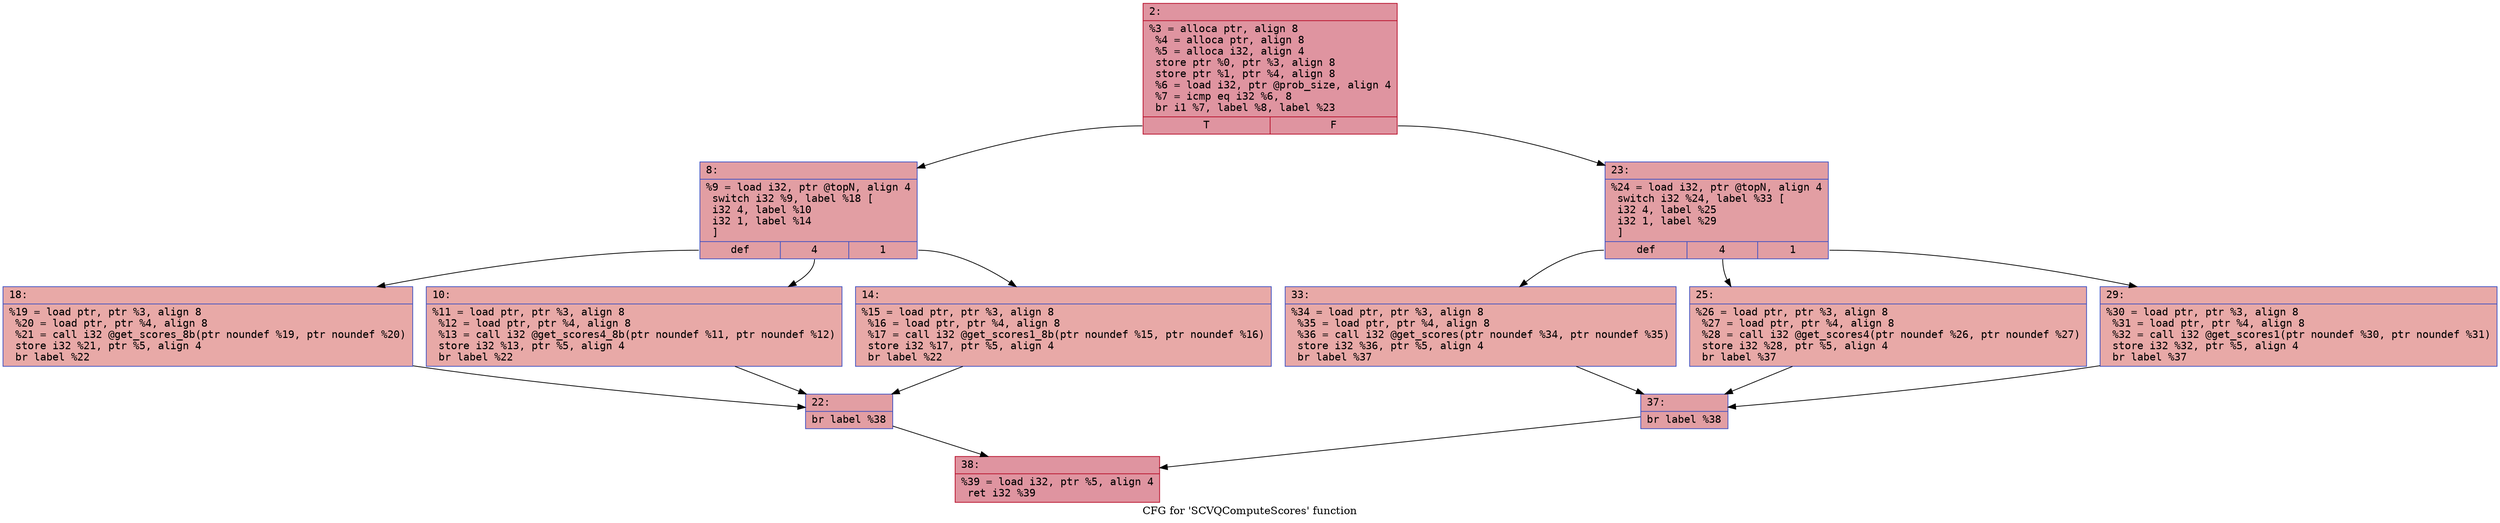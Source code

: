 digraph "CFG for 'SCVQComputeScores' function" {
	label="CFG for 'SCVQComputeScores' function";

	Node0x600001f461c0 [shape=record,color="#b70d28ff", style=filled, fillcolor="#b70d2870" fontname="Courier",label="{2:\l|  %3 = alloca ptr, align 8\l  %4 = alloca ptr, align 8\l  %5 = alloca i32, align 4\l  store ptr %0, ptr %3, align 8\l  store ptr %1, ptr %4, align 8\l  %6 = load i32, ptr @prob_size, align 4\l  %7 = icmp eq i32 %6, 8\l  br i1 %7, label %8, label %23\l|{<s0>T|<s1>F}}"];
	Node0x600001f461c0:s0 -> Node0x600001f46210[tooltip="2 -> 8\nProbability 50.00%" ];
	Node0x600001f461c0:s1 -> Node0x600001f463a0[tooltip="2 -> 23\nProbability 50.00%" ];
	Node0x600001f46210 [shape=record,color="#3d50c3ff", style=filled, fillcolor="#be242e70" fontname="Courier",label="{8:\l|  %9 = load i32, ptr @topN, align 4\l  switch i32 %9, label %18 [\l    i32 4, label %10\l    i32 1, label %14\l  ]\l|{<s0>def|<s1>4|<s2>1}}"];
	Node0x600001f46210:s0 -> Node0x600001f46300[tooltip="8 -> 18\nProbability 33.33%" ];
	Node0x600001f46210:s1 -> Node0x600001f46260[tooltip="8 -> 10\nProbability 33.33%" ];
	Node0x600001f46210:s2 -> Node0x600001f462b0[tooltip="8 -> 14\nProbability 33.33%" ];
	Node0x600001f46260 [shape=record,color="#3d50c3ff", style=filled, fillcolor="#ca3b3770" fontname="Courier",label="{10:\l|  %11 = load ptr, ptr %3, align 8\l  %12 = load ptr, ptr %4, align 8\l  %13 = call i32 @get_scores4_8b(ptr noundef %11, ptr noundef %12)\l  store i32 %13, ptr %5, align 4\l  br label %22\l}"];
	Node0x600001f46260 -> Node0x600001f46350[tooltip="10 -> 22\nProbability 100.00%" ];
	Node0x600001f462b0 [shape=record,color="#3d50c3ff", style=filled, fillcolor="#ca3b3770" fontname="Courier",label="{14:\l|  %15 = load ptr, ptr %3, align 8\l  %16 = load ptr, ptr %4, align 8\l  %17 = call i32 @get_scores1_8b(ptr noundef %15, ptr noundef %16)\l  store i32 %17, ptr %5, align 4\l  br label %22\l}"];
	Node0x600001f462b0 -> Node0x600001f46350[tooltip="14 -> 22\nProbability 100.00%" ];
	Node0x600001f46300 [shape=record,color="#3d50c3ff", style=filled, fillcolor="#ca3b3770" fontname="Courier",label="{18:\l|  %19 = load ptr, ptr %3, align 8\l  %20 = load ptr, ptr %4, align 8\l  %21 = call i32 @get_scores_8b(ptr noundef %19, ptr noundef %20)\l  store i32 %21, ptr %5, align 4\l  br label %22\l}"];
	Node0x600001f46300 -> Node0x600001f46350[tooltip="18 -> 22\nProbability 100.00%" ];
	Node0x600001f46350 [shape=record,color="#3d50c3ff", style=filled, fillcolor="#be242e70" fontname="Courier",label="{22:\l|  br label %38\l}"];
	Node0x600001f46350 -> Node0x600001f46530[tooltip="22 -> 38\nProbability 100.00%" ];
	Node0x600001f463a0 [shape=record,color="#3d50c3ff", style=filled, fillcolor="#be242e70" fontname="Courier",label="{23:\l|  %24 = load i32, ptr @topN, align 4\l  switch i32 %24, label %33 [\l    i32 4, label %25\l    i32 1, label %29\l  ]\l|{<s0>def|<s1>4|<s2>1}}"];
	Node0x600001f463a0:s0 -> Node0x600001f46490[tooltip="23 -> 33\nProbability 33.33%" ];
	Node0x600001f463a0:s1 -> Node0x600001f463f0[tooltip="23 -> 25\nProbability 33.33%" ];
	Node0x600001f463a0:s2 -> Node0x600001f46440[tooltip="23 -> 29\nProbability 33.33%" ];
	Node0x600001f463f0 [shape=record,color="#3d50c3ff", style=filled, fillcolor="#ca3b3770" fontname="Courier",label="{25:\l|  %26 = load ptr, ptr %3, align 8\l  %27 = load ptr, ptr %4, align 8\l  %28 = call i32 @get_scores4(ptr noundef %26, ptr noundef %27)\l  store i32 %28, ptr %5, align 4\l  br label %37\l}"];
	Node0x600001f463f0 -> Node0x600001f464e0[tooltip="25 -> 37\nProbability 100.00%" ];
	Node0x600001f46440 [shape=record,color="#3d50c3ff", style=filled, fillcolor="#ca3b3770" fontname="Courier",label="{29:\l|  %30 = load ptr, ptr %3, align 8\l  %31 = load ptr, ptr %4, align 8\l  %32 = call i32 @get_scores1(ptr noundef %30, ptr noundef %31)\l  store i32 %32, ptr %5, align 4\l  br label %37\l}"];
	Node0x600001f46440 -> Node0x600001f464e0[tooltip="29 -> 37\nProbability 100.00%" ];
	Node0x600001f46490 [shape=record,color="#3d50c3ff", style=filled, fillcolor="#ca3b3770" fontname="Courier",label="{33:\l|  %34 = load ptr, ptr %3, align 8\l  %35 = load ptr, ptr %4, align 8\l  %36 = call i32 @get_scores(ptr noundef %34, ptr noundef %35)\l  store i32 %36, ptr %5, align 4\l  br label %37\l}"];
	Node0x600001f46490 -> Node0x600001f464e0[tooltip="33 -> 37\nProbability 100.00%" ];
	Node0x600001f464e0 [shape=record,color="#3d50c3ff", style=filled, fillcolor="#be242e70" fontname="Courier",label="{37:\l|  br label %38\l}"];
	Node0x600001f464e0 -> Node0x600001f46530[tooltip="37 -> 38\nProbability 100.00%" ];
	Node0x600001f46530 [shape=record,color="#b70d28ff", style=filled, fillcolor="#b70d2870" fontname="Courier",label="{38:\l|  %39 = load i32, ptr %5, align 4\l  ret i32 %39\l}"];
}
